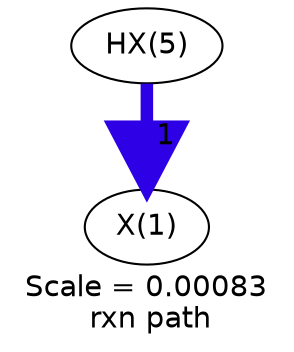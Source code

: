 digraph reaction_paths {
center=1;
s54 -> s53[fontname="Helvetica", style="setlinewidth(6)", arrowsize=3, color="0.7, 1.5, 0.9"
, label=" 1"];
s53 [ fontname="Helvetica", label="X(1)"];
s54 [ fontname="Helvetica", label="HX(5)"];
 label = "Scale = 0.00083\l rxn path";
 fontname = "Helvetica";
}
